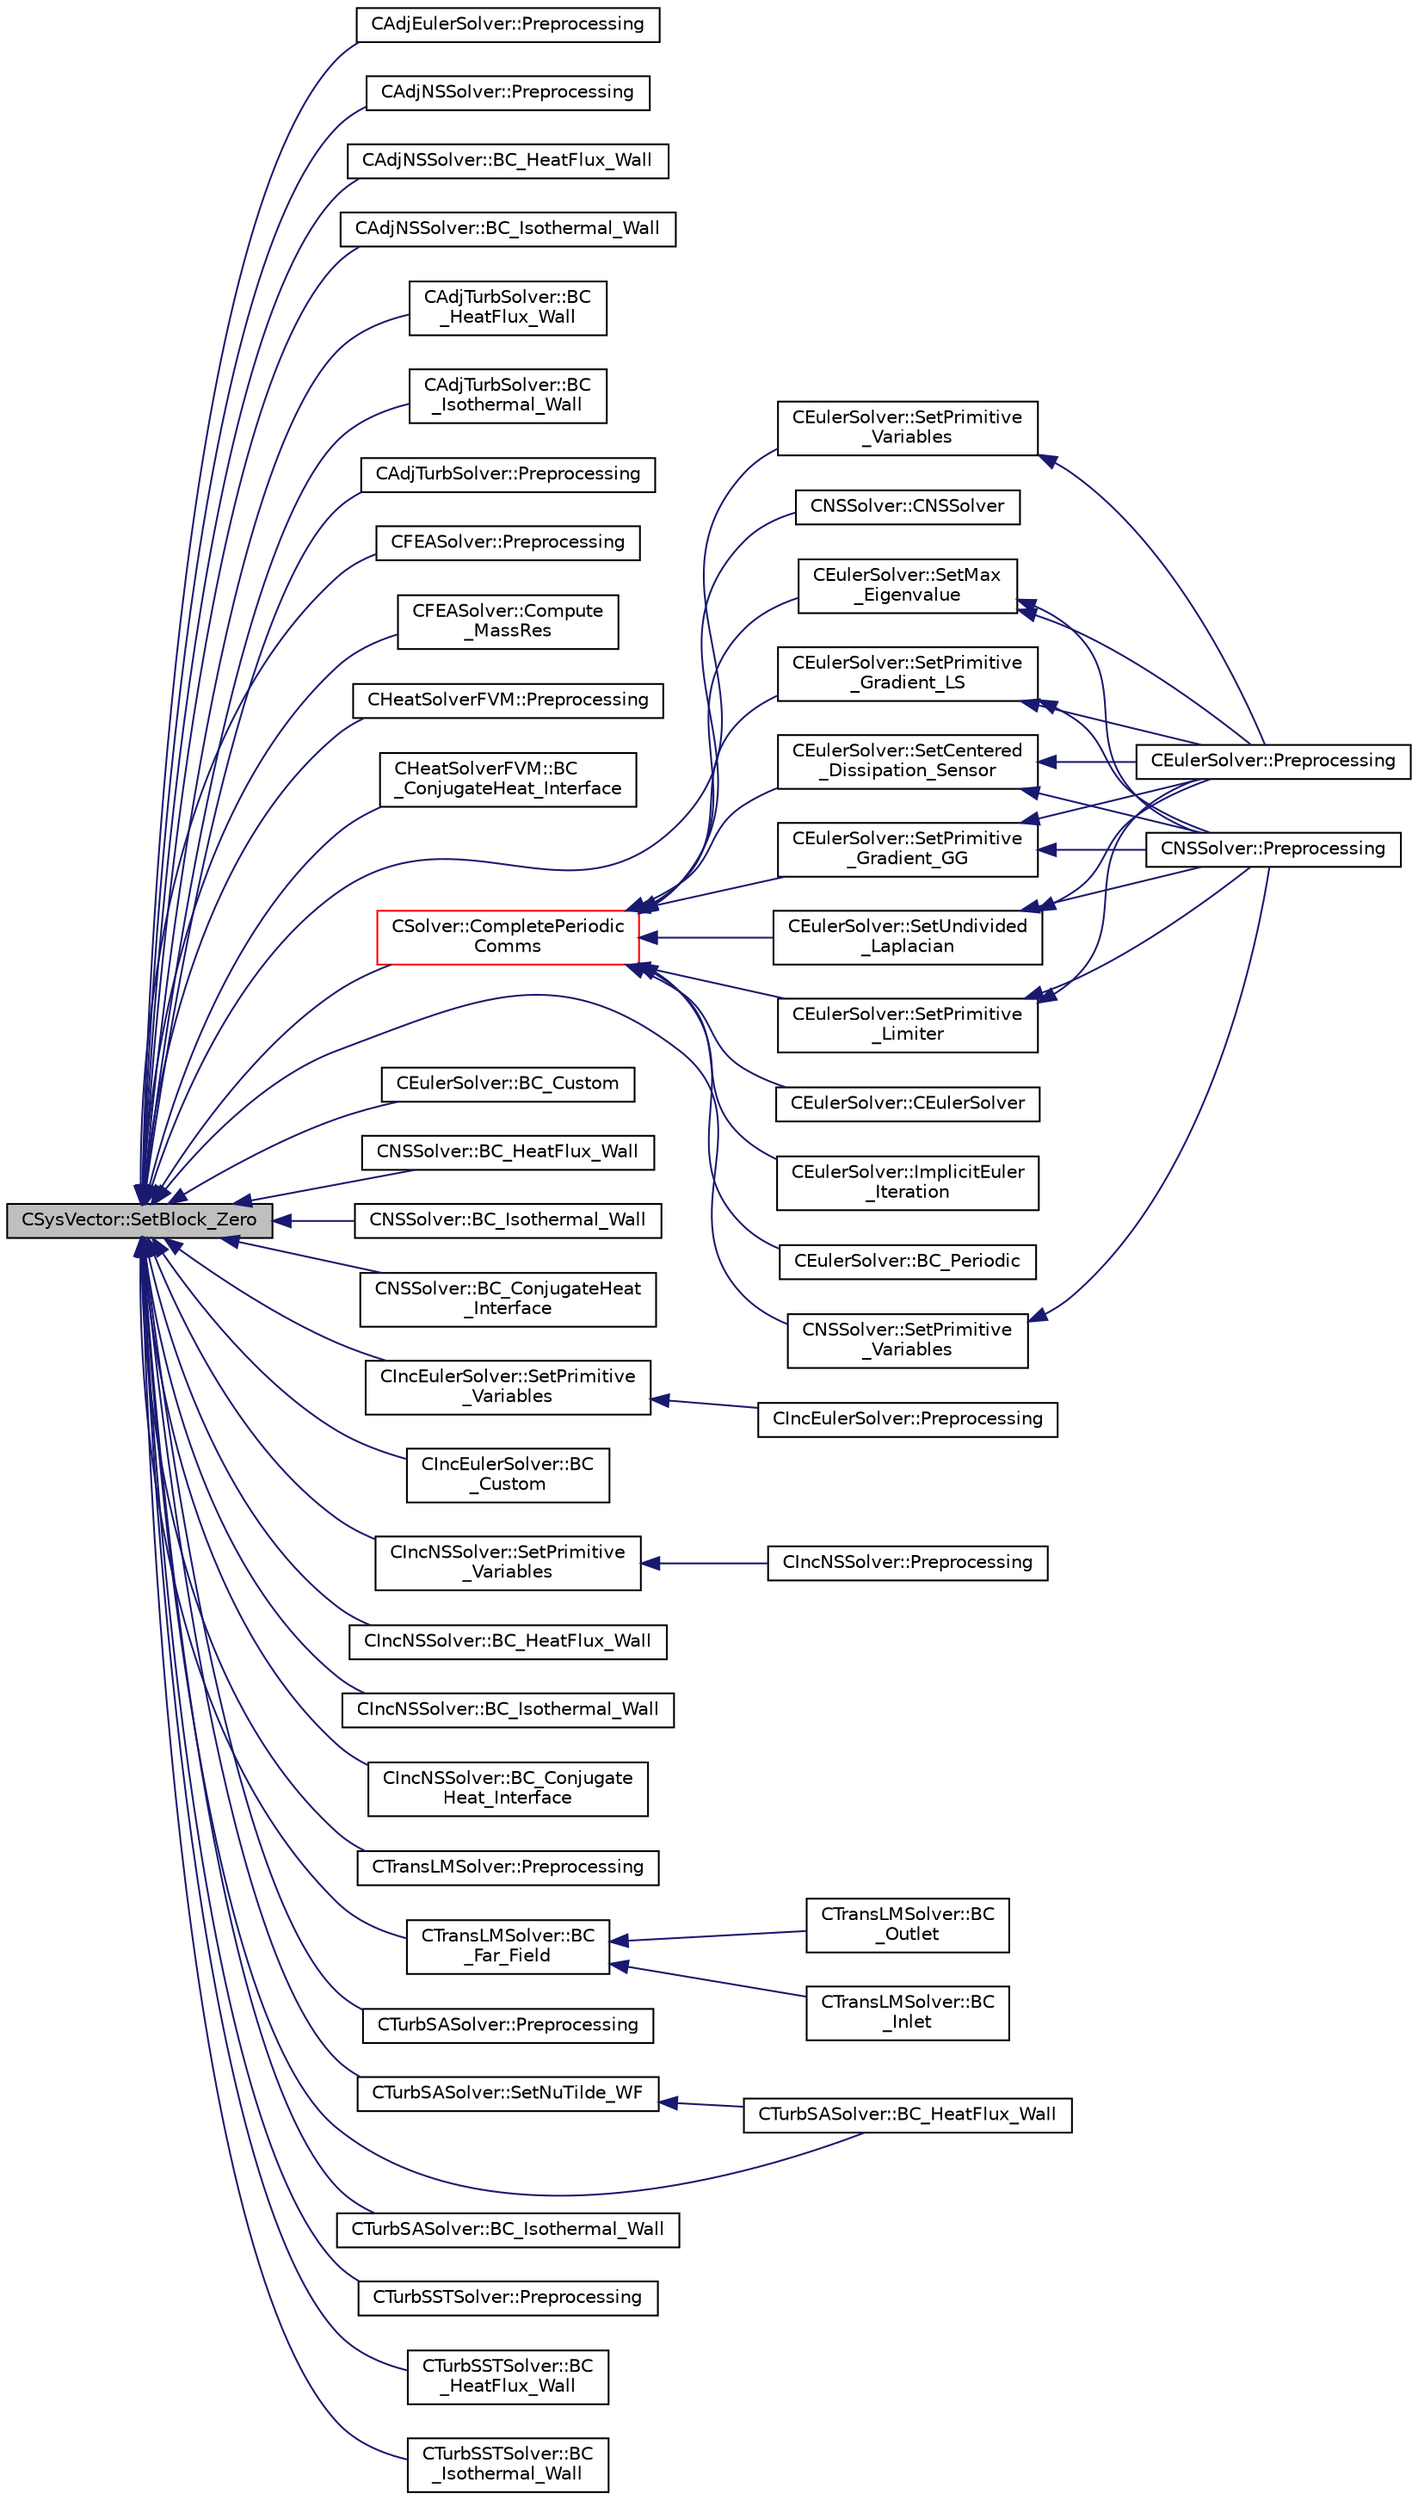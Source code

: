 digraph "CSysVector::SetBlock_Zero"
{
  edge [fontname="Helvetica",fontsize="10",labelfontname="Helvetica",labelfontsize="10"];
  node [fontname="Helvetica",fontsize="10",shape=record];
  rankdir="LR";
  Node349 [label="CSysVector::SetBlock_Zero",height=0.2,width=0.4,color="black", fillcolor="grey75", style="filled", fontcolor="black"];
  Node349 -> Node350 [dir="back",color="midnightblue",fontsize="10",style="solid",fontname="Helvetica"];
  Node350 [label="CAdjEulerSolver::Preprocessing",height=0.2,width=0.4,color="black", fillcolor="white", style="filled",URL="$class_c_adj_euler_solver.html#a4ae0ed840dc8335fd921399625ba794f",tooltip="Initialize the residual vectors. "];
  Node349 -> Node351 [dir="back",color="midnightblue",fontsize="10",style="solid",fontname="Helvetica"];
  Node351 [label="CAdjNSSolver::Preprocessing",height=0.2,width=0.4,color="black", fillcolor="white", style="filled",URL="$class_c_adj_n_s_solver.html#ac16dab76e2c1d86bc7d70ca9f41fd668",tooltip="Restart residual and compute gradients. "];
  Node349 -> Node352 [dir="back",color="midnightblue",fontsize="10",style="solid",fontname="Helvetica"];
  Node352 [label="CAdjNSSolver::BC_HeatFlux_Wall",height=0.2,width=0.4,color="black", fillcolor="white", style="filled",URL="$class_c_adj_n_s_solver.html#a1a251c98efda4a84d7cd7751cc032113",tooltip="Impose via the residual or brute force the Navier-Stokes adjoint boundary condition (heat flux)..."];
  Node349 -> Node353 [dir="back",color="midnightblue",fontsize="10",style="solid",fontname="Helvetica"];
  Node353 [label="CAdjNSSolver::BC_Isothermal_Wall",height=0.2,width=0.4,color="black", fillcolor="white", style="filled",URL="$class_c_adj_n_s_solver.html#a20cd2fa256386da7791e11f40b701003",tooltip="Impose via the residual or brute force the Navier-Stokes adjoint boundary condition (heat flux)..."];
  Node349 -> Node354 [dir="back",color="midnightblue",fontsize="10",style="solid",fontname="Helvetica"];
  Node354 [label="CAdjTurbSolver::BC\l_HeatFlux_Wall",height=0.2,width=0.4,color="black", fillcolor="white", style="filled",URL="$class_c_adj_turb_solver.html#a030c8dae50734deaffc58ea998fc647d",tooltip="Impose the Navier-Stokes turbulent adjoint boundary condition. "];
  Node349 -> Node355 [dir="back",color="midnightblue",fontsize="10",style="solid",fontname="Helvetica"];
  Node355 [label="CAdjTurbSolver::BC\l_Isothermal_Wall",height=0.2,width=0.4,color="black", fillcolor="white", style="filled",URL="$class_c_adj_turb_solver.html#a7763e448949f7122557fa39a23a289d7",tooltip="Impose an isothermal wall boundary condition (no-slip). "];
  Node349 -> Node356 [dir="back",color="midnightblue",fontsize="10",style="solid",fontname="Helvetica"];
  Node356 [label="CAdjTurbSolver::Preprocessing",height=0.2,width=0.4,color="black", fillcolor="white", style="filled",URL="$class_c_adj_turb_solver.html#abde54ee8e9643c4ee460855be166a80f",tooltip="Initializate the residual vectors. "];
  Node349 -> Node357 [dir="back",color="midnightblue",fontsize="10",style="solid",fontname="Helvetica"];
  Node357 [label="CFEASolver::Preprocessing",height=0.2,width=0.4,color="black", fillcolor="white", style="filled",URL="$class_c_f_e_a_solver.html#a2171424e52ccd32f17bcbd4972b1fe15",tooltip="Set residuals to zero. "];
  Node349 -> Node358 [dir="back",color="midnightblue",fontsize="10",style="solid",fontname="Helvetica"];
  Node358 [label="CFEASolver::Compute\l_MassRes",height=0.2,width=0.4,color="black", fillcolor="white", style="filled",URL="$class_c_f_e_a_solver.html#aab606fe0f20d94863b1cb1004b7a0bf8",tooltip="Compute the mass residual of the problem. "];
  Node349 -> Node359 [dir="back",color="midnightblue",fontsize="10",style="solid",fontname="Helvetica"];
  Node359 [label="CHeatSolverFVM::Preprocessing",height=0.2,width=0.4,color="black", fillcolor="white", style="filled",URL="$class_c_heat_solver_f_v_m.html#a0c89f1dbe5cd5a16caaa9a08200e91fd",tooltip="Restart residual and compute gradients. "];
  Node349 -> Node360 [dir="back",color="midnightblue",fontsize="10",style="solid",fontname="Helvetica"];
  Node360 [label="CHeatSolverFVM::BC\l_ConjugateHeat_Interface",height=0.2,width=0.4,color="black", fillcolor="white", style="filled",URL="$class_c_heat_solver_f_v_m.html#ab4ec9e8b3220ab50392d3387bc12d894",tooltip="Impose the (received) conjugate heat variables. "];
  Node349 -> Node361 [dir="back",color="midnightblue",fontsize="10",style="solid",fontname="Helvetica"];
  Node361 [label="CEulerSolver::SetPrimitive\l_Variables",height=0.2,width=0.4,color="black", fillcolor="white", style="filled",URL="$class_c_euler_solver.html#aedaa1fe91dbde649b457ce89a82e7ab4",tooltip="Compute the velocity^2, SoundSpeed, Pressure, Enthalpy, Viscosity. "];
  Node361 -> Node362 [dir="back",color="midnightblue",fontsize="10",style="solid",fontname="Helvetica"];
  Node362 [label="CEulerSolver::Preprocessing",height=0.2,width=0.4,color="black", fillcolor="white", style="filled",URL="$class_c_euler_solver.html#a8b89e1bfce33284c2d8f5f00f82f3f3f",tooltip="Compute primitive variables and their gradients. "];
  Node349 -> Node363 [dir="back",color="midnightblue",fontsize="10",style="solid",fontname="Helvetica"];
  Node363 [label="CEulerSolver::BC_Custom",height=0.2,width=0.4,color="black", fillcolor="white", style="filled",URL="$class_c_euler_solver.html#ae87cdda3a6ab2ccfade750edaf727ef2",tooltip="Impose a custom or verification boundary condition. "];
  Node349 -> Node364 [dir="back",color="midnightblue",fontsize="10",style="solid",fontname="Helvetica"];
  Node364 [label="CNSSolver::SetPrimitive\l_Variables",height=0.2,width=0.4,color="black", fillcolor="white", style="filled",URL="$class_c_n_s_solver.html#a243b3ecbee1462f56c811f4f5cbc5adc",tooltip="Compute the velocity^2, SoundSpeed, Pressure, Enthalpy, Viscosity. "];
  Node364 -> Node365 [dir="back",color="midnightblue",fontsize="10",style="solid",fontname="Helvetica"];
  Node365 [label="CNSSolver::Preprocessing",height=0.2,width=0.4,color="black", fillcolor="white", style="filled",URL="$class_c_n_s_solver.html#a028c83d18cf8520dff2f9628d8a04e4b",tooltip="Restart residual and compute gradients. "];
  Node349 -> Node366 [dir="back",color="midnightblue",fontsize="10",style="solid",fontname="Helvetica"];
  Node366 [label="CNSSolver::BC_HeatFlux_Wall",height=0.2,width=0.4,color="black", fillcolor="white", style="filled",URL="$class_c_n_s_solver.html#a94ecf958fefe5b9f6135ac0e14d1ea80",tooltip="Impose a constant heat-flux condition at the wall. "];
  Node349 -> Node367 [dir="back",color="midnightblue",fontsize="10",style="solid",fontname="Helvetica"];
  Node367 [label="CNSSolver::BC_Isothermal_Wall",height=0.2,width=0.4,color="black", fillcolor="white", style="filled",URL="$class_c_n_s_solver.html#acc95e1ac60fd8a27a8e44d1015c7deba",tooltip="Impose the Navier-Stokes boundary condition (strong). "];
  Node349 -> Node368 [dir="back",color="midnightblue",fontsize="10",style="solid",fontname="Helvetica"];
  Node368 [label="CNSSolver::BC_ConjugateHeat\l_Interface",height=0.2,width=0.4,color="black", fillcolor="white", style="filled",URL="$class_c_n_s_solver.html#ad7c717280b27282a9e02bb1c0b50480a",tooltip="Impose the Navier-Stokes boundary condition (strong) with values from a CHT coupling. "];
  Node349 -> Node369 [dir="back",color="midnightblue",fontsize="10",style="solid",fontname="Helvetica"];
  Node369 [label="CIncEulerSolver::SetPrimitive\l_Variables",height=0.2,width=0.4,color="black", fillcolor="white", style="filled",URL="$class_c_inc_euler_solver.html#a55e0291e03efb5e325797353ca6dd813",tooltip="Compute the velocity^2, SoundSpeed, Pressure, Enthalpy, Viscosity. "];
  Node369 -> Node370 [dir="back",color="midnightblue",fontsize="10",style="solid",fontname="Helvetica"];
  Node370 [label="CIncEulerSolver::Preprocessing",height=0.2,width=0.4,color="black", fillcolor="white", style="filled",URL="$class_c_inc_euler_solver.html#aabd902b10cc9b41b6b2c406efba0ac41",tooltip="Compute primitive variables and their gradients. "];
  Node349 -> Node371 [dir="back",color="midnightblue",fontsize="10",style="solid",fontname="Helvetica"];
  Node371 [label="CIncEulerSolver::BC\l_Custom",height=0.2,width=0.4,color="black", fillcolor="white", style="filled",URL="$class_c_inc_euler_solver.html#aa6e24766b75619d1116d7d5e668fdfd1",tooltip="Impose a custom or verification boundary condition. "];
  Node349 -> Node372 [dir="back",color="midnightblue",fontsize="10",style="solid",fontname="Helvetica"];
  Node372 [label="CIncNSSolver::SetPrimitive\l_Variables",height=0.2,width=0.4,color="black", fillcolor="white", style="filled",URL="$class_c_inc_n_s_solver.html#a130169b1c3a16300e814d922db3f60f7",tooltip="Compute the velocity^2, SoundSpeed, Pressure, Enthalpy, Viscosity. "];
  Node372 -> Node373 [dir="back",color="midnightblue",fontsize="10",style="solid",fontname="Helvetica"];
  Node373 [label="CIncNSSolver::Preprocessing",height=0.2,width=0.4,color="black", fillcolor="white", style="filled",URL="$class_c_inc_n_s_solver.html#ae84f6e86313acd1da80c505b4eab81e5",tooltip="Restart residual and compute gradients. "];
  Node349 -> Node374 [dir="back",color="midnightblue",fontsize="10",style="solid",fontname="Helvetica"];
  Node374 [label="CIncNSSolver::BC_HeatFlux_Wall",height=0.2,width=0.4,color="black", fillcolor="white", style="filled",URL="$class_c_inc_n_s_solver.html#af64e336b5dd2ffd669bbb8924c896b3e",tooltip="Impose a no-slip condition. "];
  Node349 -> Node375 [dir="back",color="midnightblue",fontsize="10",style="solid",fontname="Helvetica"];
  Node375 [label="CIncNSSolver::BC_Isothermal_Wall",height=0.2,width=0.4,color="black", fillcolor="white", style="filled",URL="$class_c_inc_n_s_solver.html#aff9a4fe7596b26665f888b60a39d5076",tooltip="Impose an isothermal temperature condition at the wall. "];
  Node349 -> Node376 [dir="back",color="midnightblue",fontsize="10",style="solid",fontname="Helvetica"];
  Node376 [label="CIncNSSolver::BC_Conjugate\lHeat_Interface",height=0.2,width=0.4,color="black", fillcolor="white", style="filled",URL="$class_c_inc_n_s_solver.html#a63488a5dc1ba150b2b0d74b389c9cfa7",tooltip="Impose the (received) conjugate heat variables. "];
  Node349 -> Node377 [dir="back",color="midnightblue",fontsize="10",style="solid",fontname="Helvetica"];
  Node377 [label="CTransLMSolver::Preprocessing",height=0.2,width=0.4,color="black", fillcolor="white", style="filled",URL="$class_c_trans_l_m_solver.html#ac319a1f0946ca2806dbe02c4c9bea65b",tooltip="Restart residual and compute gradients. "];
  Node349 -> Node378 [dir="back",color="midnightblue",fontsize="10",style="solid",fontname="Helvetica"];
  Node378 [label="CTransLMSolver::BC\l_Far_Field",height=0.2,width=0.4,color="black", fillcolor="white", style="filled",URL="$class_c_trans_l_m_solver.html#a76cc2a0d9624488d4b1d26f5d47eaa1f",tooltip="Impose the Far Field boundary condition. "];
  Node378 -> Node379 [dir="back",color="midnightblue",fontsize="10",style="solid",fontname="Helvetica"];
  Node379 [label="CTransLMSolver::BC\l_Inlet",height=0.2,width=0.4,color="black", fillcolor="white", style="filled",URL="$class_c_trans_l_m_solver.html#af672bdefe400b3264ed3882b146a1d19",tooltip="Impose the inlet boundary condition. "];
  Node378 -> Node380 [dir="back",color="midnightblue",fontsize="10",style="solid",fontname="Helvetica"];
  Node380 [label="CTransLMSolver::BC\l_Outlet",height=0.2,width=0.4,color="black", fillcolor="white", style="filled",URL="$class_c_trans_l_m_solver.html#abfebdbe010221a69635dc5b65259724e",tooltip="Impose the outlet boundary condition. "];
  Node349 -> Node381 [dir="back",color="midnightblue",fontsize="10",style="solid",fontname="Helvetica"];
  Node381 [label="CTurbSASolver::Preprocessing",height=0.2,width=0.4,color="black", fillcolor="white", style="filled",URL="$class_c_turb_s_a_solver.html#a225518dc5f0ca6ed894add826aaa16ea",tooltip="Restart residual and compute gradients. "];
  Node349 -> Node382 [dir="back",color="midnightblue",fontsize="10",style="solid",fontname="Helvetica"];
  Node382 [label="CTurbSASolver::BC_HeatFlux_Wall",height=0.2,width=0.4,color="black", fillcolor="white", style="filled",URL="$class_c_turb_s_a_solver.html#a19089784668fa7ece2bd0400405f0a47",tooltip="Impose the Navier-Stokes wall boundary condition. "];
  Node349 -> Node383 [dir="back",color="midnightblue",fontsize="10",style="solid",fontname="Helvetica"];
  Node383 [label="CTurbSASolver::BC_Isothermal_Wall",height=0.2,width=0.4,color="black", fillcolor="white", style="filled",URL="$class_c_turb_s_a_solver.html#a9b9174e01a5e2e1f69e32513e2596937",tooltip="Impose the Navier-Stokes wall boundary condition. "];
  Node349 -> Node384 [dir="back",color="midnightblue",fontsize="10",style="solid",fontname="Helvetica"];
  Node384 [label="CTurbSASolver::SetNuTilde_WF",height=0.2,width=0.4,color="black", fillcolor="white", style="filled",URL="$class_c_turb_s_a_solver.html#a939bd9305ddd11a3079a9987bd832a5d",tooltip="Compute nu tilde from the wall functions. "];
  Node384 -> Node382 [dir="back",color="midnightblue",fontsize="10",style="solid",fontname="Helvetica"];
  Node349 -> Node385 [dir="back",color="midnightblue",fontsize="10",style="solid",fontname="Helvetica"];
  Node385 [label="CTurbSSTSolver::Preprocessing",height=0.2,width=0.4,color="black", fillcolor="white", style="filled",URL="$class_c_turb_s_s_t_solver.html#a653cf05307f24374fda6f523ce3130bf",tooltip="Restart residual and compute gradients. "];
  Node349 -> Node386 [dir="back",color="midnightblue",fontsize="10",style="solid",fontname="Helvetica"];
  Node386 [label="CTurbSSTSolver::BC\l_HeatFlux_Wall",height=0.2,width=0.4,color="black", fillcolor="white", style="filled",URL="$class_c_turb_s_s_t_solver.html#a3fb14a09a1f73b3c1d556de3366635de",tooltip="Impose the Navier-Stokes wall boundary condition. "];
  Node349 -> Node387 [dir="back",color="midnightblue",fontsize="10",style="solid",fontname="Helvetica"];
  Node387 [label="CTurbSSTSolver::BC\l_Isothermal_Wall",height=0.2,width=0.4,color="black", fillcolor="white", style="filled",URL="$class_c_turb_s_s_t_solver.html#ab2b9d56afdd329a446483df2a599bc6e",tooltip="Impose the Navier-Stokes wall boundary condition. "];
  Node349 -> Node388 [dir="back",color="midnightblue",fontsize="10",style="solid",fontname="Helvetica"];
  Node388 [label="CSolver::CompletePeriodic\lComms",height=0.2,width=0.4,color="red", fillcolor="white", style="filled",URL="$class_c_solver.html#a7e77df2076057995213de49d4ca2e7c7",tooltip="Routine to complete the set of non-blocking periodic communications launched by InitiatePeriodicComms..."];
  Node388 -> Node389 [dir="back",color="midnightblue",fontsize="10",style="solid",fontname="Helvetica"];
  Node389 [label="CEulerSolver::CEulerSolver",height=0.2,width=0.4,color="black", fillcolor="white", style="filled",URL="$class_c_euler_solver.html#ae1e74218b4e943111b100d7ddcbd4db9"];
  Node388 -> Node390 [dir="back",color="midnightblue",fontsize="10",style="solid",fontname="Helvetica"];
  Node390 [label="CEulerSolver::SetMax\l_Eigenvalue",height=0.2,width=0.4,color="black", fillcolor="white", style="filled",URL="$class_c_euler_solver.html#a76f7fdf349ae41c6f0cf4df82b571fb1",tooltip="Compute the max eigenvalue. "];
  Node390 -> Node362 [dir="back",color="midnightblue",fontsize="10",style="solid",fontname="Helvetica"];
  Node390 -> Node365 [dir="back",color="midnightblue",fontsize="10",style="solid",fontname="Helvetica"];
  Node388 -> Node391 [dir="back",color="midnightblue",fontsize="10",style="solid",fontname="Helvetica"];
  Node391 [label="CEulerSolver::SetUndivided\l_Laplacian",height=0.2,width=0.4,color="black", fillcolor="white", style="filled",URL="$class_c_euler_solver.html#adc7c82a25b8be22b16b5452c1992744f",tooltip="Compute the undivided laplacian for the solution, except the energy equation. "];
  Node391 -> Node362 [dir="back",color="midnightblue",fontsize="10",style="solid",fontname="Helvetica"];
  Node391 -> Node365 [dir="back",color="midnightblue",fontsize="10",style="solid",fontname="Helvetica"];
  Node388 -> Node392 [dir="back",color="midnightblue",fontsize="10",style="solid",fontname="Helvetica"];
  Node392 [label="CEulerSolver::SetCentered\l_Dissipation_Sensor",height=0.2,width=0.4,color="black", fillcolor="white", style="filled",URL="$class_c_euler_solver.html#a2f4e3619ae65c63cbda1ef2098441ab4",tooltip="Compute a pressure sensor switch. "];
  Node392 -> Node362 [dir="back",color="midnightblue",fontsize="10",style="solid",fontname="Helvetica"];
  Node392 -> Node365 [dir="back",color="midnightblue",fontsize="10",style="solid",fontname="Helvetica"];
  Node388 -> Node393 [dir="back",color="midnightblue",fontsize="10",style="solid",fontname="Helvetica"];
  Node393 [label="CEulerSolver::ImplicitEuler\l_Iteration",height=0.2,width=0.4,color="black", fillcolor="white", style="filled",URL="$class_c_euler_solver.html#a4e8277fc44dc97c8d73fbe3347204372",tooltip="Update the solution using an implicit Euler scheme. "];
  Node388 -> Node394 [dir="back",color="midnightblue",fontsize="10",style="solid",fontname="Helvetica"];
  Node394 [label="CEulerSolver::SetPrimitive\l_Gradient_GG",height=0.2,width=0.4,color="black", fillcolor="white", style="filled",URL="$class_c_euler_solver.html#a74fb3b502b83371fcf0728ec546e039b",tooltip="Compute the gradient of the primitive variables using Green-Gauss method, and stores the result in th..."];
  Node394 -> Node362 [dir="back",color="midnightblue",fontsize="10",style="solid",fontname="Helvetica"];
  Node394 -> Node365 [dir="back",color="midnightblue",fontsize="10",style="solid",fontname="Helvetica"];
  Node388 -> Node395 [dir="back",color="midnightblue",fontsize="10",style="solid",fontname="Helvetica"];
  Node395 [label="CEulerSolver::SetPrimitive\l_Gradient_LS",height=0.2,width=0.4,color="black", fillcolor="white", style="filled",URL="$class_c_euler_solver.html#a734d5bd064215fb722477f39993155d4",tooltip="Compute the gradient of the primitive variables using a Least-Squares method, and stores the result i..."];
  Node395 -> Node362 [dir="back",color="midnightblue",fontsize="10",style="solid",fontname="Helvetica"];
  Node395 -> Node365 [dir="back",color="midnightblue",fontsize="10",style="solid",fontname="Helvetica"];
  Node388 -> Node396 [dir="back",color="midnightblue",fontsize="10",style="solid",fontname="Helvetica"];
  Node396 [label="CEulerSolver::SetPrimitive\l_Limiter",height=0.2,width=0.4,color="black", fillcolor="white", style="filled",URL="$class_c_euler_solver.html#a43004a7f0fad7a6d1f435144710bf13e",tooltip="Compute the limiter of the primitive variables. "];
  Node396 -> Node362 [dir="back",color="midnightblue",fontsize="10",style="solid",fontname="Helvetica"];
  Node396 -> Node365 [dir="back",color="midnightblue",fontsize="10",style="solid",fontname="Helvetica"];
  Node388 -> Node397 [dir="back",color="midnightblue",fontsize="10",style="solid",fontname="Helvetica"];
  Node397 [label="CEulerSolver::BC_Periodic",height=0.2,width=0.4,color="black", fillcolor="white", style="filled",URL="$class_c_euler_solver.html#a9bd458698ede3dffd1b4d1f974f39b03",tooltip="Impose a periodic boundary condition by summing contributions from the complete control volume..."];
  Node388 -> Node398 [dir="back",color="midnightblue",fontsize="10",style="solid",fontname="Helvetica"];
  Node398 [label="CNSSolver::CNSSolver",height=0.2,width=0.4,color="black", fillcolor="white", style="filled",URL="$class_c_n_s_solver.html#a2a8ad49c42b4546696e631cf44b7788b"];
}
